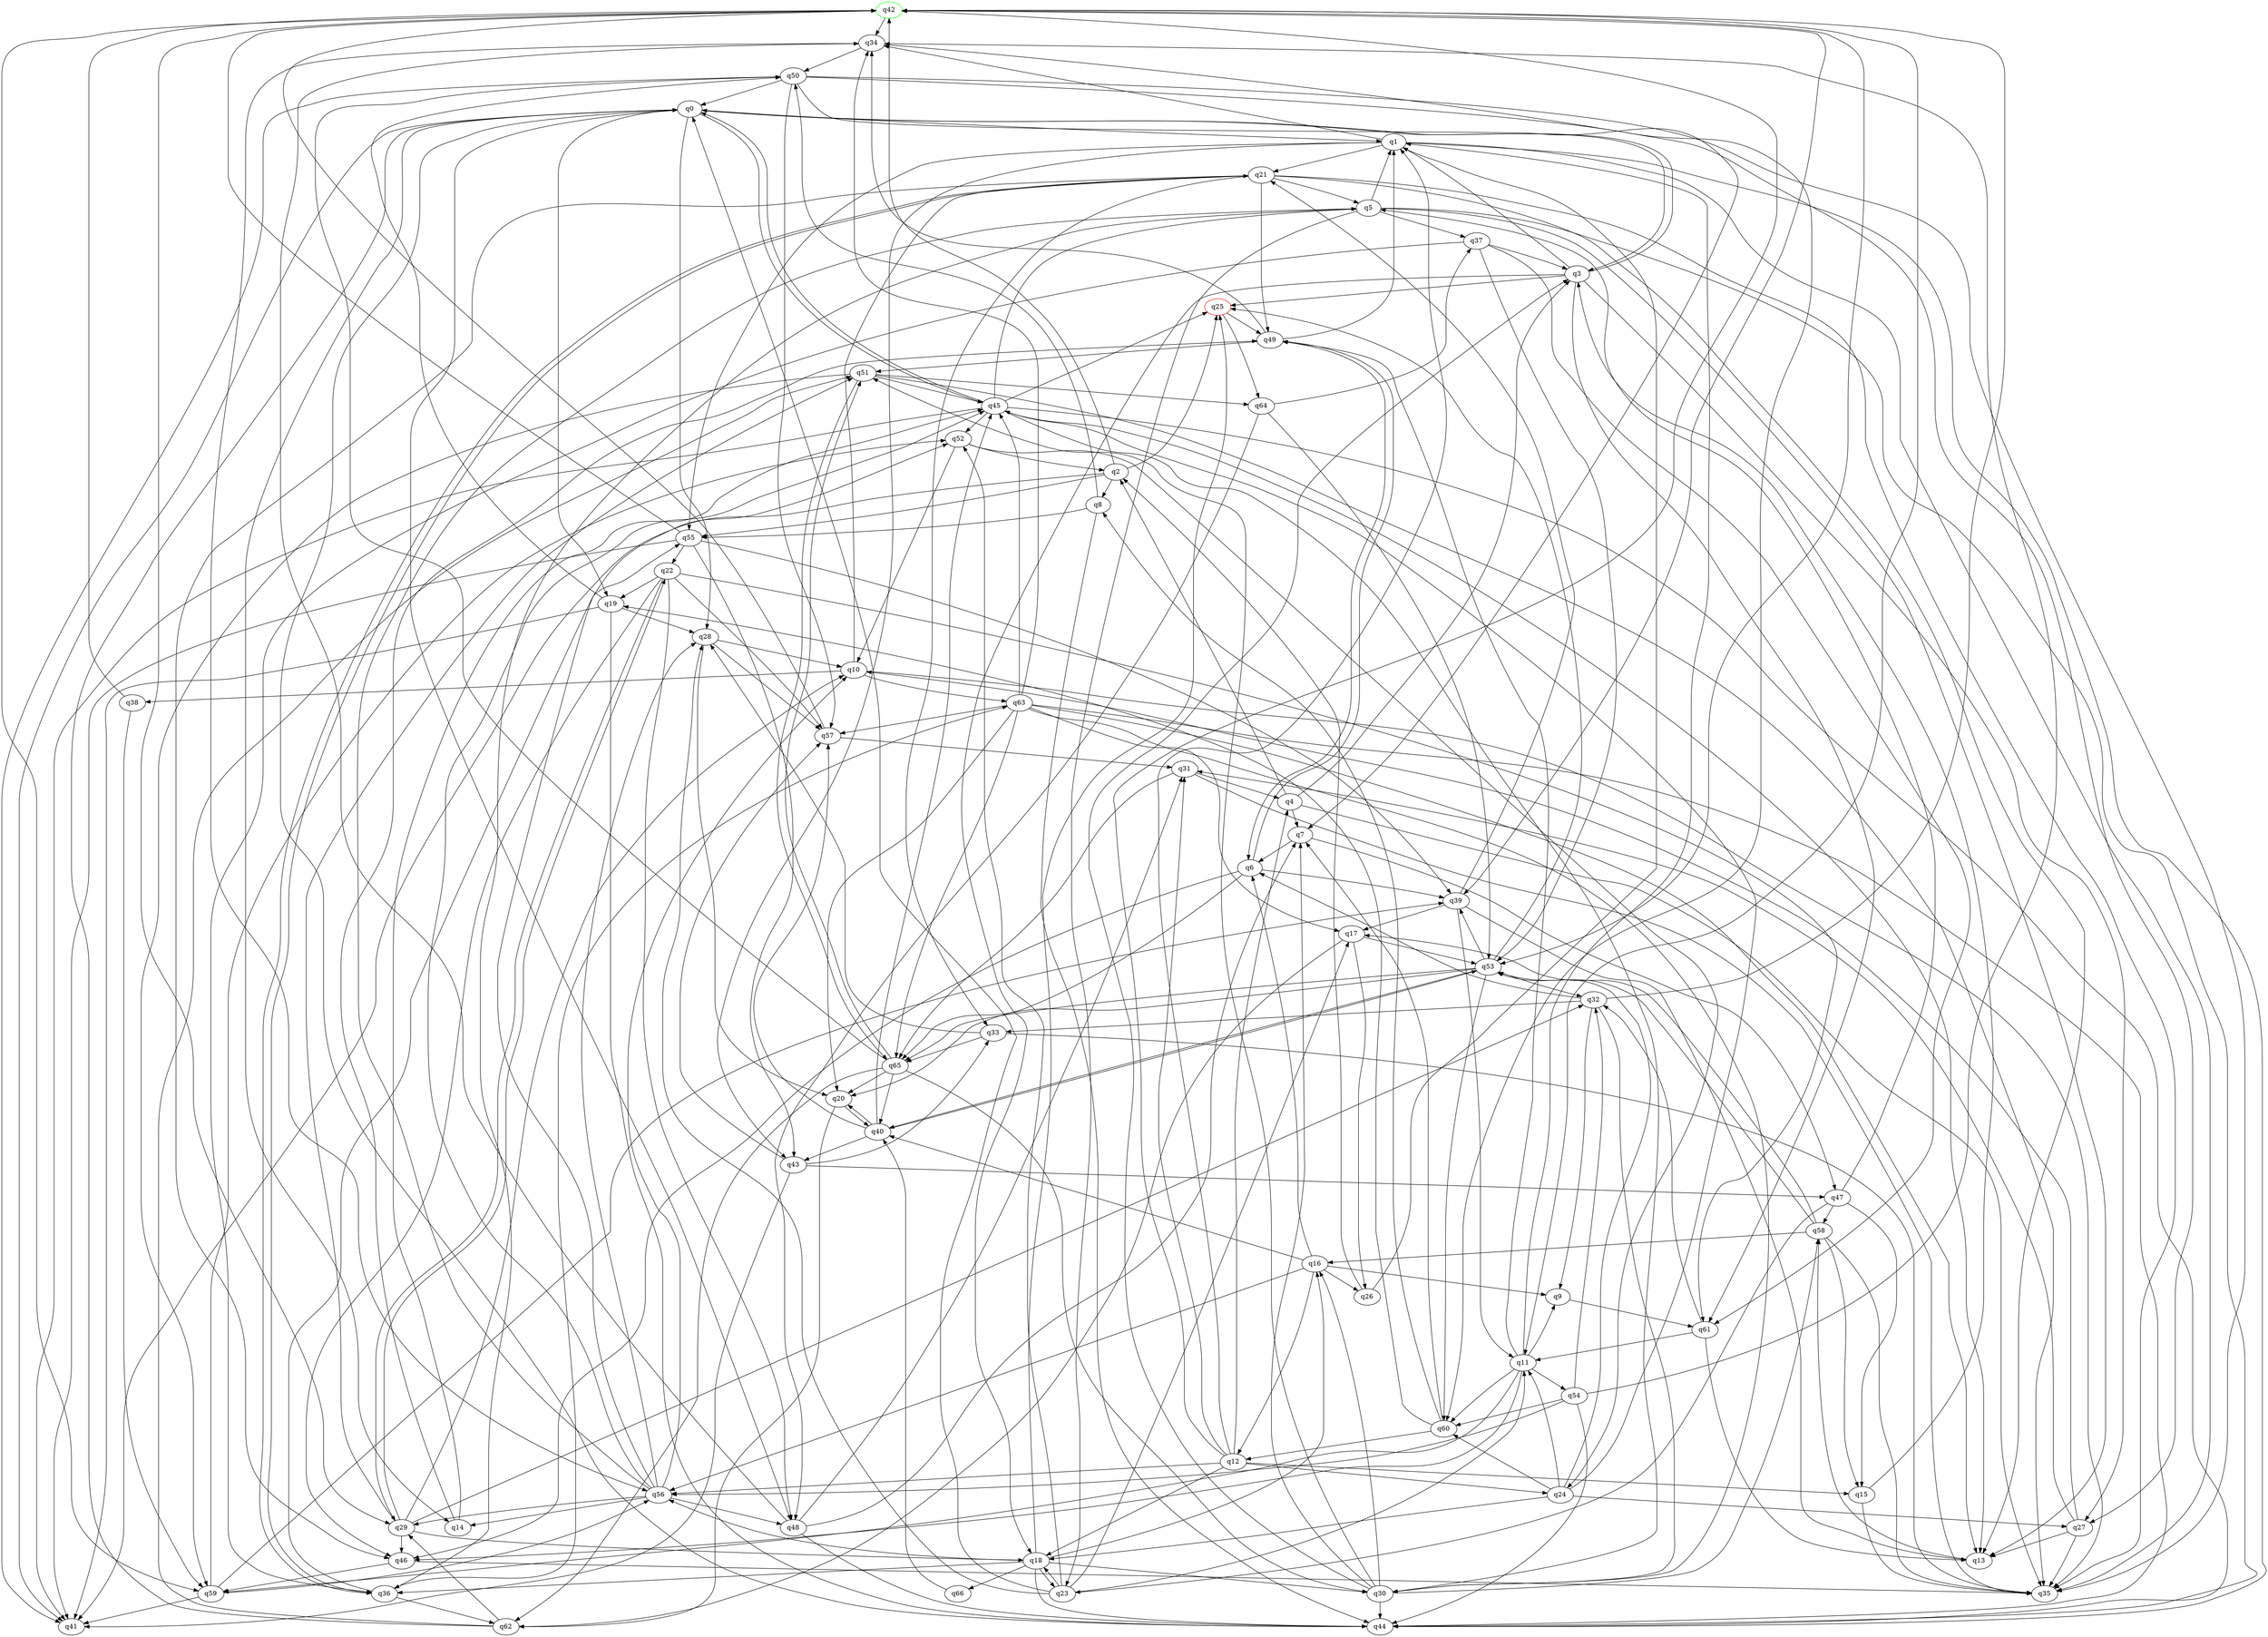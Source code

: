 digraph A{
q42 [initial=1,color=green];
q25 [final=1,color=red];
q0 -> q1;
q0 -> q3;
q0 -> q14;
q0 -> q19;
q0 -> q28;
q0 -> q41;
q0 -> q45;
q0 -> q48;
q1 -> q21;
q1 -> q34;
q1 -> q35;
q1 -> q43;
q1 -> q44;
q1 -> q55;
q2 -> q8;
q2 -> q25;
q2 -> q41;
q2 -> q42;
q2 -> q55;
q3 -> q0;
q3 -> q1;
q3 -> q18;
q3 -> q25;
q3 -> q27;
q3 -> q61;
q4 -> q2;
q4 -> q3;
q4 -> q7;
q4 -> q35;
q5 -> q1;
q5 -> q13;
q5 -> q23;
q5 -> q36;
q5 -> q37;
q5 -> q44;
q6 -> q39;
q6 -> q46;
q6 -> q49;
q6 -> q65;
q7 -> q6;
q7 -> q47;
q8 -> q44;
q8 -> q50;
q8 -> q55;
q9 -> q61;
q10 -> q21;
q10 -> q35;
q10 -> q38;
q10 -> q63;
q11 -> q1;
q11 -> q9;
q11 -> q46;
q11 -> q49;
q11 -> q54;
q11 -> q59;
q11 -> q60;
q12 -> q1;
q12 -> q4;
q12 -> q15;
q12 -> q18;
q12 -> q24;
q12 -> q31;
q12 -> q42;
q12 -> q56;
q13 -> q58;
q14 -> q45;
q14 -> q49;
q15 -> q3;
q15 -> q35;
q16 -> q6;
q16 -> q9;
q16 -> q12;
q16 -> q26;
q16 -> q40;
q16 -> q56;
q17 -> q26;
q17 -> q53;
q17 -> q62;
q18 -> q16;
q18 -> q23;
q18 -> q25;
q18 -> q30;
q18 -> q36;
q18 -> q44;
q18 -> q56;
q18 -> q66;
q19 -> q28;
q19 -> q41;
q19 -> q44;
q19 -> q50;
q20 -> q40;
q20 -> q62;
q21 -> q5;
q21 -> q13;
q21 -> q33;
q21 -> q35;
q21 -> q36;
q21 -> q46;
q21 -> q49;
q22 -> q19;
q22 -> q29;
q22 -> q46;
q22 -> q48;
q22 -> q57;
q22 -> q61;
q23 -> q0;
q23 -> q11;
q23 -> q17;
q23 -> q18;
q23 -> q28;
q23 -> q52;
q24 -> q11;
q24 -> q18;
q24 -> q27;
q24 -> q45;
q24 -> q53;
q24 -> q60;
q25 -> q49;
q25 -> q64;
q26 -> q1;
q26 -> q2;
q27 -> q10;
q27 -> q13;
q27 -> q31;
q27 -> q35;
q28 -> q10;
q28 -> q20;
q28 -> q57;
q29 -> q10;
q29 -> q18;
q29 -> q22;
q29 -> q32;
q29 -> q46;
q29 -> q51;
q30 -> q3;
q30 -> q7;
q30 -> q16;
q30 -> q44;
q30 -> q51;
q30 -> q58;
q31 -> q4;
q31 -> q35;
q31 -> q65;
q32 -> q6;
q32 -> q9;
q32 -> q30;
q32 -> q33;
q32 -> q42;
q33 -> q28;
q33 -> q35;
q33 -> q65;
q34 -> q50;
q34 -> q56;
q34 -> q60;
q36 -> q21;
q36 -> q55;
q36 -> q62;
q36 -> q63;
q37 -> q3;
q37 -> q36;
q37 -> q53;
q37 -> q61;
q38 -> q42;
q38 -> q59;
q39 -> q11;
q39 -> q13;
q39 -> q17;
q39 -> q21;
q40 -> q20;
q40 -> q43;
q40 -> q45;
q40 -> q53;
q40 -> q57;
q42 -> q11;
q42 -> q29;
q42 -> q34;
q42 -> q39;
q42 -> q53;
q42 -> q59;
q43 -> q33;
q43 -> q41;
q43 -> q47;
q43 -> q57;
q44 -> q0;
q45 -> q0;
q45 -> q5;
q45 -> q13;
q45 -> q25;
q45 -> q30;
q45 -> q41;
q45 -> q44;
q45 -> q52;
q46 -> q35;
q46 -> q59;
q47 -> q5;
q47 -> q15;
q47 -> q23;
q47 -> q58;
q48 -> q7;
q48 -> q31;
q48 -> q34;
q48 -> q44;
q49 -> q1;
q49 -> q6;
q49 -> q34;
q49 -> q51;
q50 -> q0;
q50 -> q7;
q50 -> q27;
q50 -> q35;
q50 -> q41;
q50 -> q57;
q51 -> q35;
q51 -> q45;
q51 -> q59;
q51 -> q64;
q51 -> q65;
q52 -> q2;
q52 -> q10;
q52 -> q24;
q53 -> q20;
q53 -> q25;
q53 -> q32;
q53 -> q39;
q53 -> q40;
q53 -> q60;
q53 -> q65;
q54 -> q32;
q54 -> q34;
q54 -> q44;
q54 -> q56;
q54 -> q60;
q55 -> q22;
q55 -> q39;
q55 -> q41;
q55 -> q42;
q55 -> q43;
q56 -> q5;
q56 -> q10;
q56 -> q14;
q56 -> q28;
q56 -> q29;
q56 -> q45;
q56 -> q48;
q56 -> q52;
q57 -> q31;
q57 -> q42;
q58 -> q15;
q58 -> q16;
q58 -> q17;
q58 -> q35;
q58 -> q53;
q59 -> q39;
q59 -> q41;
q59 -> q52;
q59 -> q56;
q60 -> q7;
q60 -> q8;
q60 -> q12;
q60 -> q19;
q61 -> q11;
q61 -> q13;
q61 -> q32;
q62 -> q0;
q62 -> q29;
q62 -> q51;
q63 -> q13;
q63 -> q17;
q63 -> q20;
q63 -> q30;
q63 -> q34;
q63 -> q44;
q63 -> q45;
q63 -> q57;
q63 -> q65;
q64 -> q37;
q64 -> q48;
q64 -> q53;
q65 -> q20;
q65 -> q30;
q65 -> q40;
q65 -> q50;
q65 -> q51;
q65 -> q62;
q66 -> q40;
}